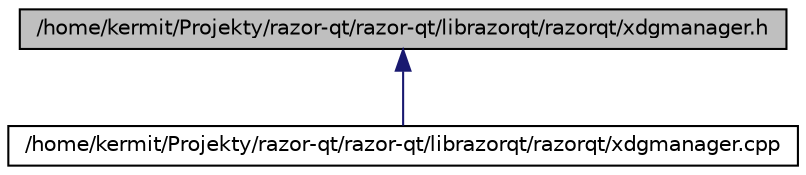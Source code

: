 digraph G
{
  edge [fontname="Helvetica",fontsize="10",labelfontname="Helvetica",labelfontsize="10"];
  node [fontname="Helvetica",fontsize="10",shape=record];
  Node1 [label="/home/kermit/Projekty/razor-qt/razor-qt/librazorqt/razorqt/xdgmanager.h",height=0.2,width=0.4,color="black", fillcolor="grey75", style="filled" fontcolor="black"];
  Node1 -> Node2 [dir=back,color="midnightblue",fontsize="10",style="solid",fontname="Helvetica"];
  Node2 [label="/home/kermit/Projekty/razor-qt/razor-qt/librazorqt/razorqt/xdgmanager.cpp",height=0.2,width=0.4,color="black", fillcolor="white", style="filled",URL="$xdgmanager_8cpp.html",tooltip="Implements the class &quot;Xdgmanager.h&quot;."];
}
